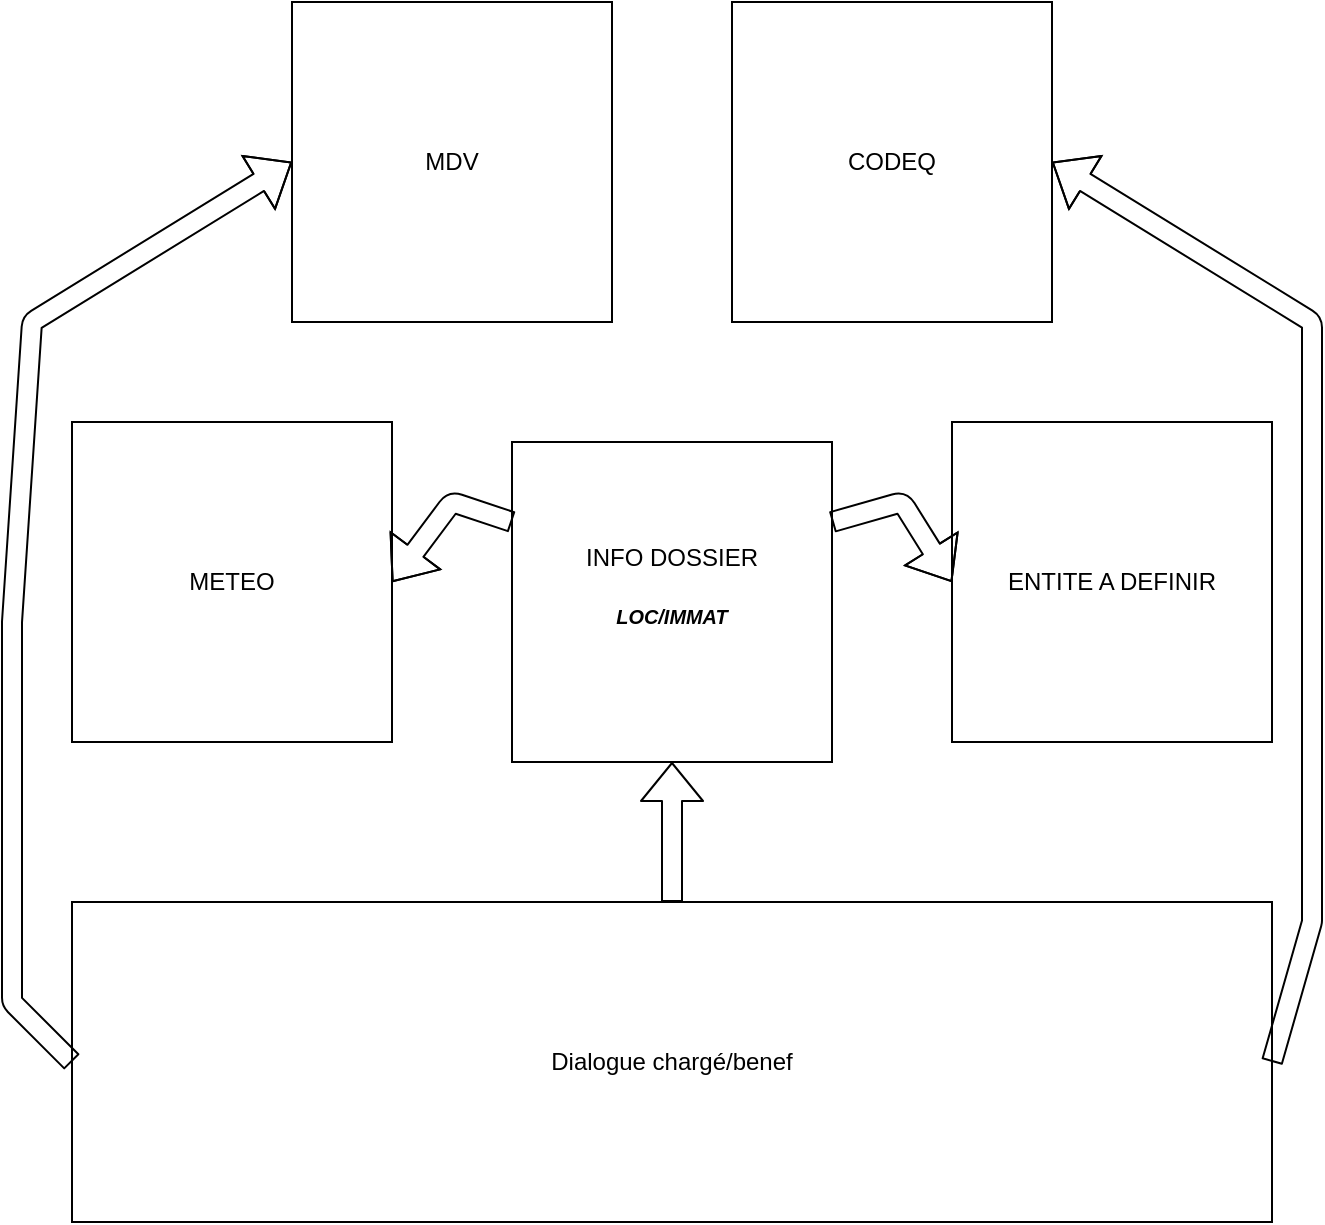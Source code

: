 <mxfile>
    <diagram id="DDFp2hZiIp75MCr59Fcs" name="Page-1">
        <mxGraphModel dx="660" dy="680" grid="1" gridSize="10" guides="1" tooltips="1" connect="1" arrows="1" fold="1" page="1" pageScale="1" pageWidth="827" pageHeight="1169" math="0" shadow="0">
            <root>
                <mxCell id="0"/>
                <mxCell id="1" parent="0"/>
                <mxCell id="2" value="CODEQ" style="whiteSpace=wrap;html=1;aspect=fixed;" parent="1" vertex="1">
                    <mxGeometry x="370" y="60" width="160" height="160" as="geometry"/>
                </mxCell>
                <mxCell id="3" value="MDV" style="whiteSpace=wrap;html=1;aspect=fixed;" parent="1" vertex="1">
                    <mxGeometry x="150" y="60" width="160" height="160" as="geometry"/>
                </mxCell>
                <mxCell id="4" value="ENTITE A DEFINIR" style="whiteSpace=wrap;html=1;aspect=fixed;" parent="1" vertex="1">
                    <mxGeometry x="480" y="270" width="160" height="160" as="geometry"/>
                </mxCell>
                <mxCell id="5" value="METEO" style="whiteSpace=wrap;html=1;aspect=fixed;" parent="1" vertex="1">
                    <mxGeometry x="40" y="270" width="160" height="160" as="geometry"/>
                </mxCell>
                <mxCell id="10" value="Dialogue chargé/benef" style="rounded=0;whiteSpace=wrap;html=1;" parent="1" vertex="1">
                    <mxGeometry x="40" y="510" width="600" height="160" as="geometry"/>
                </mxCell>
                <mxCell id="14" value="INFO DOSSIER&lt;br&gt;&lt;h5&gt;&lt;i&gt;LOC/IMMAT&lt;/i&gt;&lt;/h5&gt;" style="whiteSpace=wrap;html=1;aspect=fixed;" parent="1" vertex="1">
                    <mxGeometry x="260" y="280" width="160" height="160" as="geometry"/>
                </mxCell>
                <mxCell id="15" value="" style="shape=flexArrow;endArrow=classic;html=1;entryX=1;entryY=0.5;entryDx=0;entryDy=0;exitX=0;exitY=0.25;exitDx=0;exitDy=0;" parent="1" edge="1" target="5" source="14">
                    <mxGeometry width="50" height="50" relative="1" as="geometry">
                        <mxPoint x="180" y="508" as="sourcePoint"/>
                        <mxPoint x="120" y="430" as="targetPoint"/>
                        <Array as="points">
                            <mxPoint x="230" y="310"/>
                        </Array>
                    </mxGeometry>
                </mxCell>
                <mxCell id="16" value="" style="shape=flexArrow;endArrow=classic;html=1;exitX=1;exitY=0.5;exitDx=0;exitDy=0;entryX=1;entryY=0.5;entryDx=0;entryDy=0;" parent="1" source="10" target="2" edge="1">
                    <mxGeometry width="50" height="50" relative="1" as="geometry">
                        <mxPoint x="509.8" y="508.08" as="sourcePoint"/>
                        <mxPoint x="560" y="430" as="targetPoint"/>
                        <Array as="points">
                            <mxPoint x="660" y="520"/>
                            <mxPoint x="660" y="220"/>
                        </Array>
                    </mxGeometry>
                </mxCell>
                <mxCell id="17" value="" style="shape=flexArrow;endArrow=classic;html=1;entryX=0;entryY=0.5;entryDx=0;entryDy=0;exitX=0;exitY=0.5;exitDx=0;exitDy=0;" parent="1" source="10" target="3" edge="1">
                    <mxGeometry width="50" height="50" relative="1" as="geometry">
                        <mxPoint x="220" y="510" as="sourcePoint"/>
                        <mxPoint x="270" y="460" as="targetPoint"/>
                        <Array as="points">
                            <mxPoint x="10" y="560"/>
                            <mxPoint x="10" y="500"/>
                            <mxPoint x="10" y="370"/>
                            <mxPoint x="20" y="220"/>
                        </Array>
                    </mxGeometry>
                </mxCell>
                <mxCell id="18" value="" style="shape=flexArrow;endArrow=classic;html=1;entryX=0;entryY=0.5;entryDx=0;entryDy=0;exitX=1;exitY=0.25;exitDx=0;exitDy=0;" parent="1" edge="1" target="4" source="14">
                    <mxGeometry width="50" height="50" relative="1" as="geometry">
                        <mxPoint x="390" y="509" as="sourcePoint"/>
                        <mxPoint x="455" y="220" as="targetPoint"/>
                        <Array as="points">
                            <mxPoint x="455" y="310"/>
                        </Array>
                    </mxGeometry>
                </mxCell>
                <mxCell id="19" value="" style="shape=flexArrow;endArrow=classic;html=1;entryX=0.5;entryY=1;entryDx=0;entryDy=0;exitX=0.5;exitY=0;exitDx=0;exitDy=0;" parent="1" source="10" target="14" edge="1">
                    <mxGeometry width="50" height="50" relative="1" as="geometry">
                        <mxPoint x="330" y="510" as="sourcePoint"/>
                        <mxPoint x="380" y="460" as="targetPoint"/>
                        <Array as="points"/>
                    </mxGeometry>
                </mxCell>
            </root>
        </mxGraphModel>
    </diagram>
</mxfile>